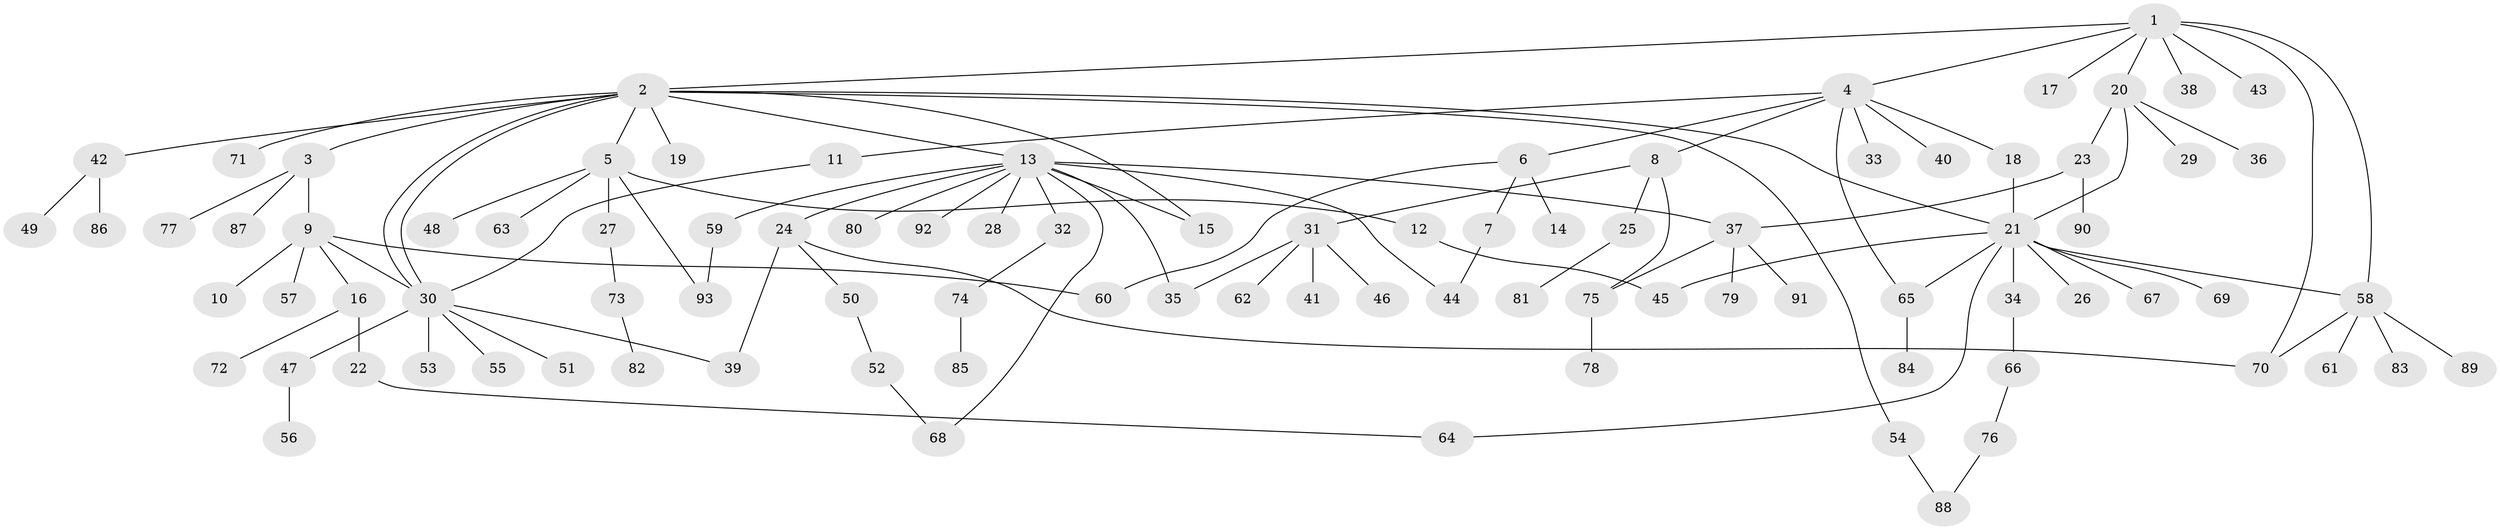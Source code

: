 // coarse degree distribution, {7: 0.01818181818181818, 14: 0.01818181818181818, 4: 0.03636363636363636, 6: 0.07272727272727272, 2: 0.3090909090909091, 1: 0.45454545454545453, 12: 0.01818181818181818, 3: 0.01818181818181818, 9: 0.01818181818181818, 5: 0.03636363636363636}
// Generated by graph-tools (version 1.1) at 2025/18/03/04/25 18:18:00]
// undirected, 93 vertices, 113 edges
graph export_dot {
graph [start="1"]
  node [color=gray90,style=filled];
  1;
  2;
  3;
  4;
  5;
  6;
  7;
  8;
  9;
  10;
  11;
  12;
  13;
  14;
  15;
  16;
  17;
  18;
  19;
  20;
  21;
  22;
  23;
  24;
  25;
  26;
  27;
  28;
  29;
  30;
  31;
  32;
  33;
  34;
  35;
  36;
  37;
  38;
  39;
  40;
  41;
  42;
  43;
  44;
  45;
  46;
  47;
  48;
  49;
  50;
  51;
  52;
  53;
  54;
  55;
  56;
  57;
  58;
  59;
  60;
  61;
  62;
  63;
  64;
  65;
  66;
  67;
  68;
  69;
  70;
  71;
  72;
  73;
  74;
  75;
  76;
  77;
  78;
  79;
  80;
  81;
  82;
  83;
  84;
  85;
  86;
  87;
  88;
  89;
  90;
  91;
  92;
  93;
  1 -- 2;
  1 -- 4;
  1 -- 17;
  1 -- 20;
  1 -- 38;
  1 -- 43;
  1 -- 58;
  1 -- 70;
  2 -- 3;
  2 -- 5;
  2 -- 13;
  2 -- 15;
  2 -- 19;
  2 -- 21;
  2 -- 30;
  2 -- 30;
  2 -- 42;
  2 -- 54;
  2 -- 71;
  3 -- 9;
  3 -- 77;
  3 -- 87;
  4 -- 6;
  4 -- 8;
  4 -- 11;
  4 -- 18;
  4 -- 33;
  4 -- 40;
  4 -- 65;
  5 -- 12;
  5 -- 27;
  5 -- 48;
  5 -- 63;
  5 -- 93;
  6 -- 7;
  6 -- 14;
  6 -- 60;
  7 -- 44;
  8 -- 25;
  8 -- 31;
  8 -- 75;
  9 -- 10;
  9 -- 16;
  9 -- 30;
  9 -- 57;
  9 -- 60;
  11 -- 30;
  12 -- 45;
  13 -- 15;
  13 -- 24;
  13 -- 28;
  13 -- 32;
  13 -- 35;
  13 -- 37;
  13 -- 44;
  13 -- 59;
  13 -- 68;
  13 -- 80;
  13 -- 92;
  16 -- 22;
  16 -- 72;
  18 -- 21;
  20 -- 21;
  20 -- 23;
  20 -- 29;
  20 -- 36;
  21 -- 26;
  21 -- 34;
  21 -- 45;
  21 -- 58;
  21 -- 64;
  21 -- 65;
  21 -- 67;
  21 -- 69;
  22 -- 64;
  23 -- 37;
  23 -- 90;
  24 -- 39;
  24 -- 50;
  24 -- 70;
  25 -- 81;
  27 -- 73;
  30 -- 39;
  30 -- 47;
  30 -- 51;
  30 -- 53;
  30 -- 55;
  31 -- 35;
  31 -- 41;
  31 -- 46;
  31 -- 62;
  32 -- 74;
  34 -- 66;
  37 -- 75;
  37 -- 79;
  37 -- 91;
  42 -- 49;
  42 -- 86;
  47 -- 56;
  50 -- 52;
  52 -- 68;
  54 -- 88;
  58 -- 61;
  58 -- 70;
  58 -- 83;
  58 -- 89;
  59 -- 93;
  65 -- 84;
  66 -- 76;
  73 -- 82;
  74 -- 85;
  75 -- 78;
  76 -- 88;
}
